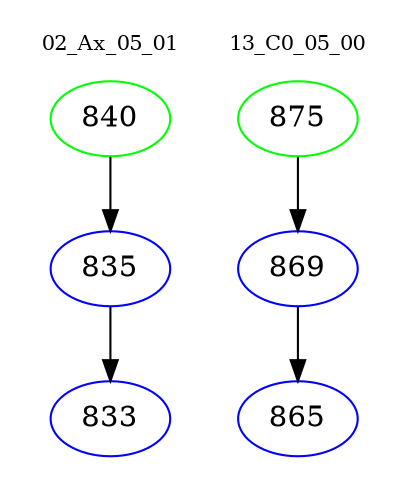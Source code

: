 digraph{
subgraph cluster_0 {
color = white
label = "02_Ax_05_01";
fontsize=10;
T0_840 [label="840", color="green"]
T0_840 -> T0_835 [color="black"]
T0_835 [label="835", color="blue"]
T0_835 -> T0_833 [color="black"]
T0_833 [label="833", color="blue"]
}
subgraph cluster_1 {
color = white
label = "13_C0_05_00";
fontsize=10;
T1_875 [label="875", color="green"]
T1_875 -> T1_869 [color="black"]
T1_869 [label="869", color="blue"]
T1_869 -> T1_865 [color="black"]
T1_865 [label="865", color="blue"]
}
}
